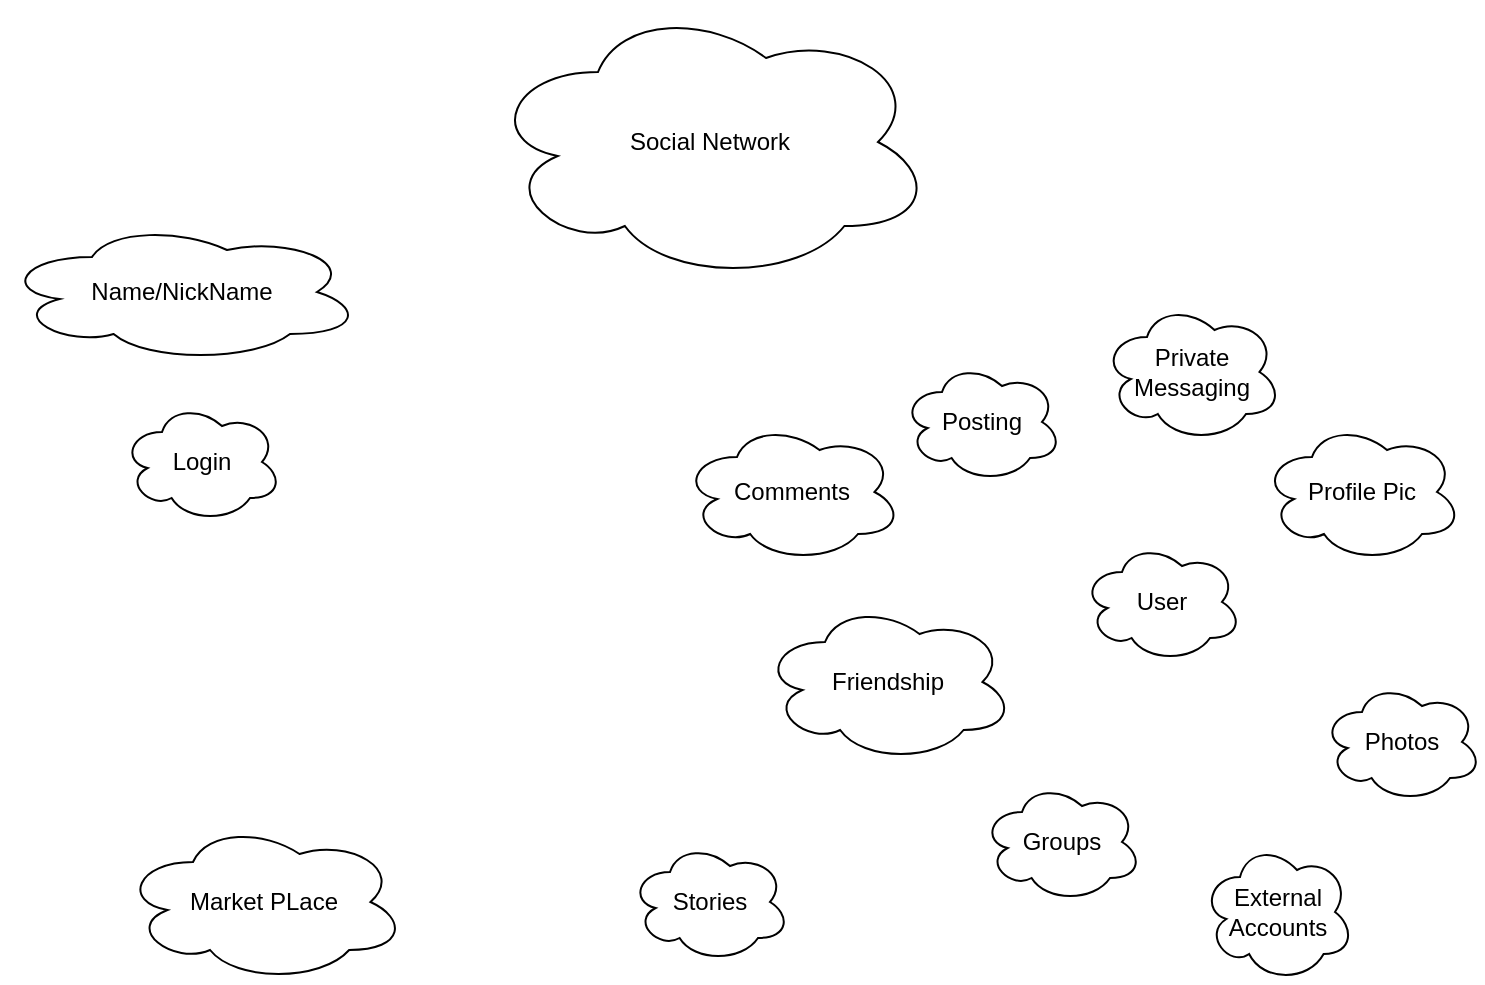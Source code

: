 <mxfile version="14.4.4" type="github"><diagram id="W366SvvtCn6wkj_oSnyy" name="Page-1"><mxGraphModel dx="1422" dy="1940" grid="1" gridSize="10" guides="1" tooltips="1" connect="1" arrows="1" fold="1" page="1" pageScale="1" pageWidth="827" pageHeight="1169" math="0" shadow="0"><root><mxCell id="0"/><mxCell id="1" parent="0"/><mxCell id="IBV12OY6-ewY405zvAmh-1" value="Social Network" style="ellipse;shape=cloud;whiteSpace=wrap;html=1;" vertex="1" parent="1"><mxGeometry x="302" y="-30" width="224" height="140" as="geometry"/></mxCell><mxCell id="IBV12OY6-ewY405zvAmh-2" value="User" style="ellipse;shape=cloud;whiteSpace=wrap;html=1;" vertex="1" parent="1"><mxGeometry x="600" y="240" width="80" height="60" as="geometry"/></mxCell><mxCell id="IBV12OY6-ewY405zvAmh-3" value="Profile Pic" style="ellipse;shape=cloud;whiteSpace=wrap;html=1;" vertex="1" parent="1"><mxGeometry x="690" y="180" width="100" height="70" as="geometry"/></mxCell><mxCell id="IBV12OY6-ewY405zvAmh-4" value="Posting" style="ellipse;shape=cloud;whiteSpace=wrap;html=1;" vertex="1" parent="1"><mxGeometry x="510" y="150" width="80" height="60" as="geometry"/></mxCell><mxCell id="IBV12OY6-ewY405zvAmh-5" value="Comments" style="ellipse;shape=cloud;whiteSpace=wrap;html=1;" vertex="1" parent="1"><mxGeometry x="400" y="180" width="110" height="70" as="geometry"/></mxCell><mxCell id="IBV12OY6-ewY405zvAmh-6" value="Private Messaging" style="ellipse;shape=cloud;whiteSpace=wrap;html=1;" vertex="1" parent="1"><mxGeometry x="610" y="120" width="90" height="70" as="geometry"/></mxCell><mxCell id="IBV12OY6-ewY405zvAmh-7" value="Friendship" style="ellipse;shape=cloud;whiteSpace=wrap;html=1;" vertex="1" parent="1"><mxGeometry x="440" y="270" width="126" height="80" as="geometry"/></mxCell><mxCell id="IBV12OY6-ewY405zvAmh-8" value="Photos" style="ellipse;shape=cloud;whiteSpace=wrap;html=1;" vertex="1" parent="1"><mxGeometry x="720" y="310" width="80" height="60" as="geometry"/></mxCell><mxCell id="IBV12OY6-ewY405zvAmh-9" value="External Accounts" style="ellipse;shape=cloud;whiteSpace=wrap;html=1;" vertex="1" parent="1"><mxGeometry x="660" y="390" width="76" height="70" as="geometry"/></mxCell><mxCell id="IBV12OY6-ewY405zvAmh-10" value="Groups" style="ellipse;shape=cloud;whiteSpace=wrap;html=1;" vertex="1" parent="1"><mxGeometry x="550" y="360" width="80" height="60" as="geometry"/></mxCell><mxCell id="IBV12OY6-ewY405zvAmh-11" value="Market PLace" style="ellipse;shape=cloud;whiteSpace=wrap;html=1;" vertex="1" parent="1"><mxGeometry x="120" y="380" width="142" height="80" as="geometry"/></mxCell><mxCell id="IBV12OY6-ewY405zvAmh-12" value="Stories" style="ellipse;shape=cloud;whiteSpace=wrap;html=1;" vertex="1" parent="1"><mxGeometry x="374" y="390" width="80" height="60" as="geometry"/></mxCell><mxCell id="IBV12OY6-ewY405zvAmh-13" value="Login" style="ellipse;shape=cloud;whiteSpace=wrap;html=1;" vertex="1" parent="1"><mxGeometry x="120" y="170" width="80" height="60" as="geometry"/></mxCell><mxCell id="IBV12OY6-ewY405zvAmh-14" value="Name/NickName" style="ellipse;shape=cloud;whiteSpace=wrap;html=1;" vertex="1" parent="1"><mxGeometry x="60" y="80" width="180" height="70" as="geometry"/></mxCell></root></mxGraphModel></diagram></mxfile>